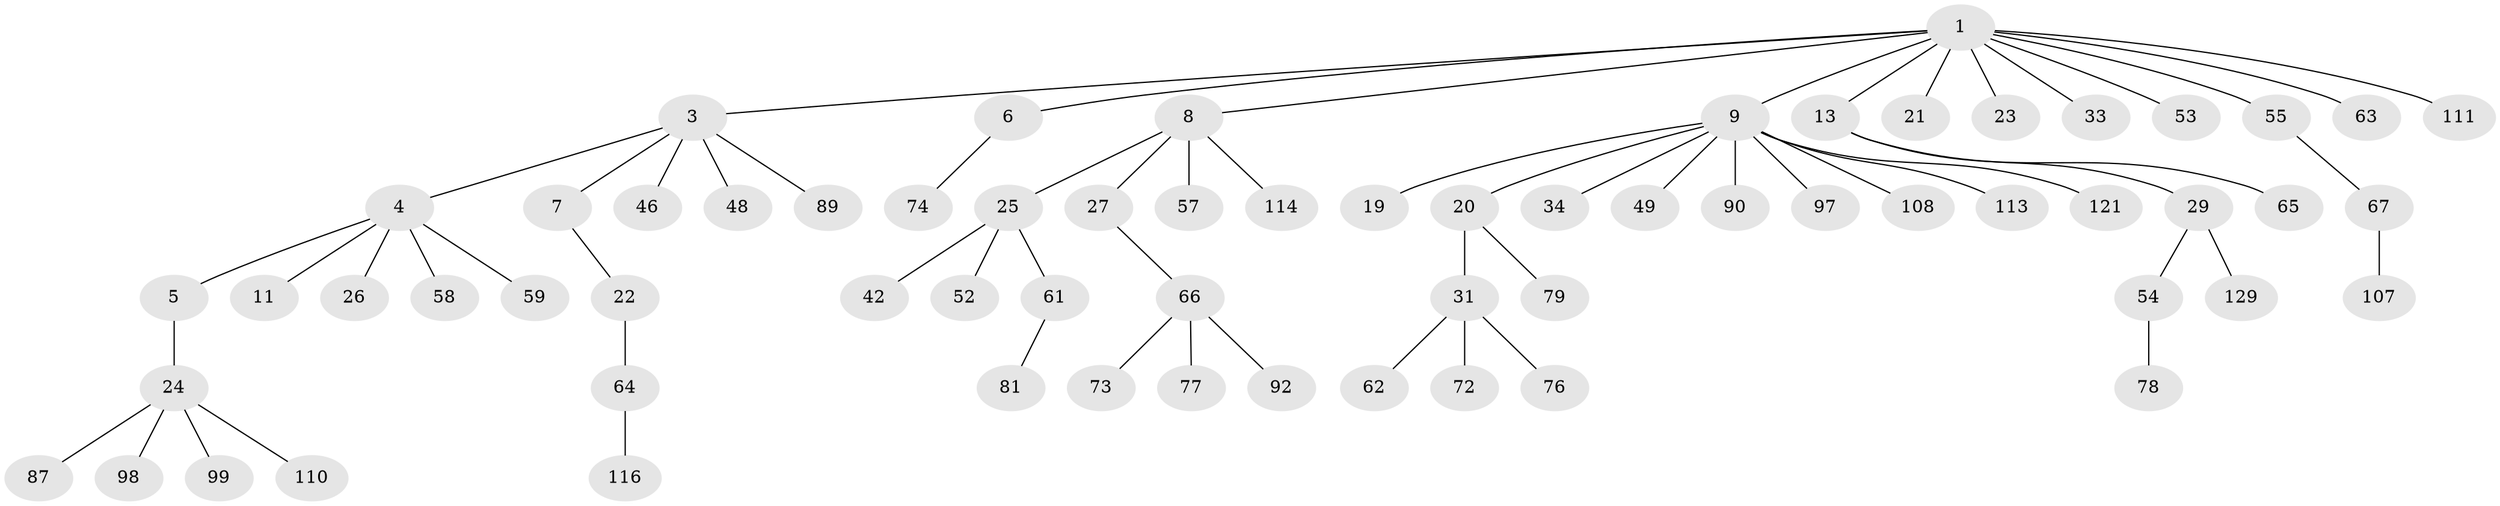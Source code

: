 // original degree distribution, {9: 0.007633587786259542, 5: 0.030534351145038167, 6: 0.022900763358778626, 2: 0.1984732824427481, 4: 0.0916030534351145, 7: 0.007633587786259542, 1: 0.5572519083969466, 3: 0.08396946564885496}
// Generated by graph-tools (version 1.1) at 2025/15/03/09/25 04:15:29]
// undirected, 65 vertices, 64 edges
graph export_dot {
graph [start="1"]
  node [color=gray90,style=filled];
  1 [super="+2"];
  3 [super="+101+37+39"];
  4;
  5;
  6 [super="+10"];
  7 [super="+15"];
  8 [super="+14"];
  9 [super="+12"];
  11 [super="+43"];
  13 [super="+96"];
  19;
  20 [super="+112"];
  21;
  22;
  23;
  24 [super="+70+82+36"];
  25 [super="+32+122"];
  26 [super="+51+40"];
  27;
  29 [super="+86"];
  31 [super="+35+125"];
  33 [super="+88+50+44"];
  34 [super="+94"];
  42 [super="+123"];
  46 [super="+47+60"];
  48 [super="+130"];
  49;
  52 [super="+83"];
  53 [super="+93"];
  54;
  55 [super="+68"];
  57 [super="+91"];
  58;
  59 [super="+106"];
  61;
  62;
  63 [super="+95"];
  64;
  65;
  66 [super="+69+75"];
  67 [super="+71+80"];
  72;
  73;
  74;
  76 [super="+119"];
  77;
  78;
  79;
  81;
  87;
  89;
  90 [super="+102"];
  92 [super="+115+126+109"];
  97;
  98;
  99;
  107;
  108;
  110;
  111;
  113;
  114;
  116;
  121;
  129;
  1 -- 6;
  1 -- 8;
  1 -- 9;
  1 -- 13;
  1 -- 21;
  1 -- 55;
  1 -- 63;
  1 -- 111;
  1 -- 33;
  1 -- 3;
  1 -- 53;
  1 -- 23;
  3 -- 4;
  3 -- 7;
  3 -- 48;
  3 -- 89;
  3 -- 46;
  4 -- 5;
  4 -- 11;
  4 -- 26;
  4 -- 58;
  4 -- 59;
  5 -- 24;
  6 -- 74;
  7 -- 22;
  8 -- 27;
  8 -- 114;
  8 -- 25;
  8 -- 57;
  9 -- 20;
  9 -- 108;
  9 -- 121;
  9 -- 97;
  9 -- 34;
  9 -- 49;
  9 -- 113;
  9 -- 19;
  9 -- 90;
  13 -- 29;
  13 -- 65;
  20 -- 31;
  20 -- 79;
  22 -- 64;
  24 -- 98;
  24 -- 99;
  24 -- 87;
  24 -- 110;
  25 -- 42;
  25 -- 52;
  25 -- 61;
  27 -- 66;
  29 -- 54;
  29 -- 129;
  31 -- 72;
  31 -- 76;
  31 -- 62;
  54 -- 78;
  55 -- 67;
  61 -- 81;
  64 -- 116;
  66 -- 73;
  66 -- 92;
  66 -- 77;
  67 -- 107;
}
